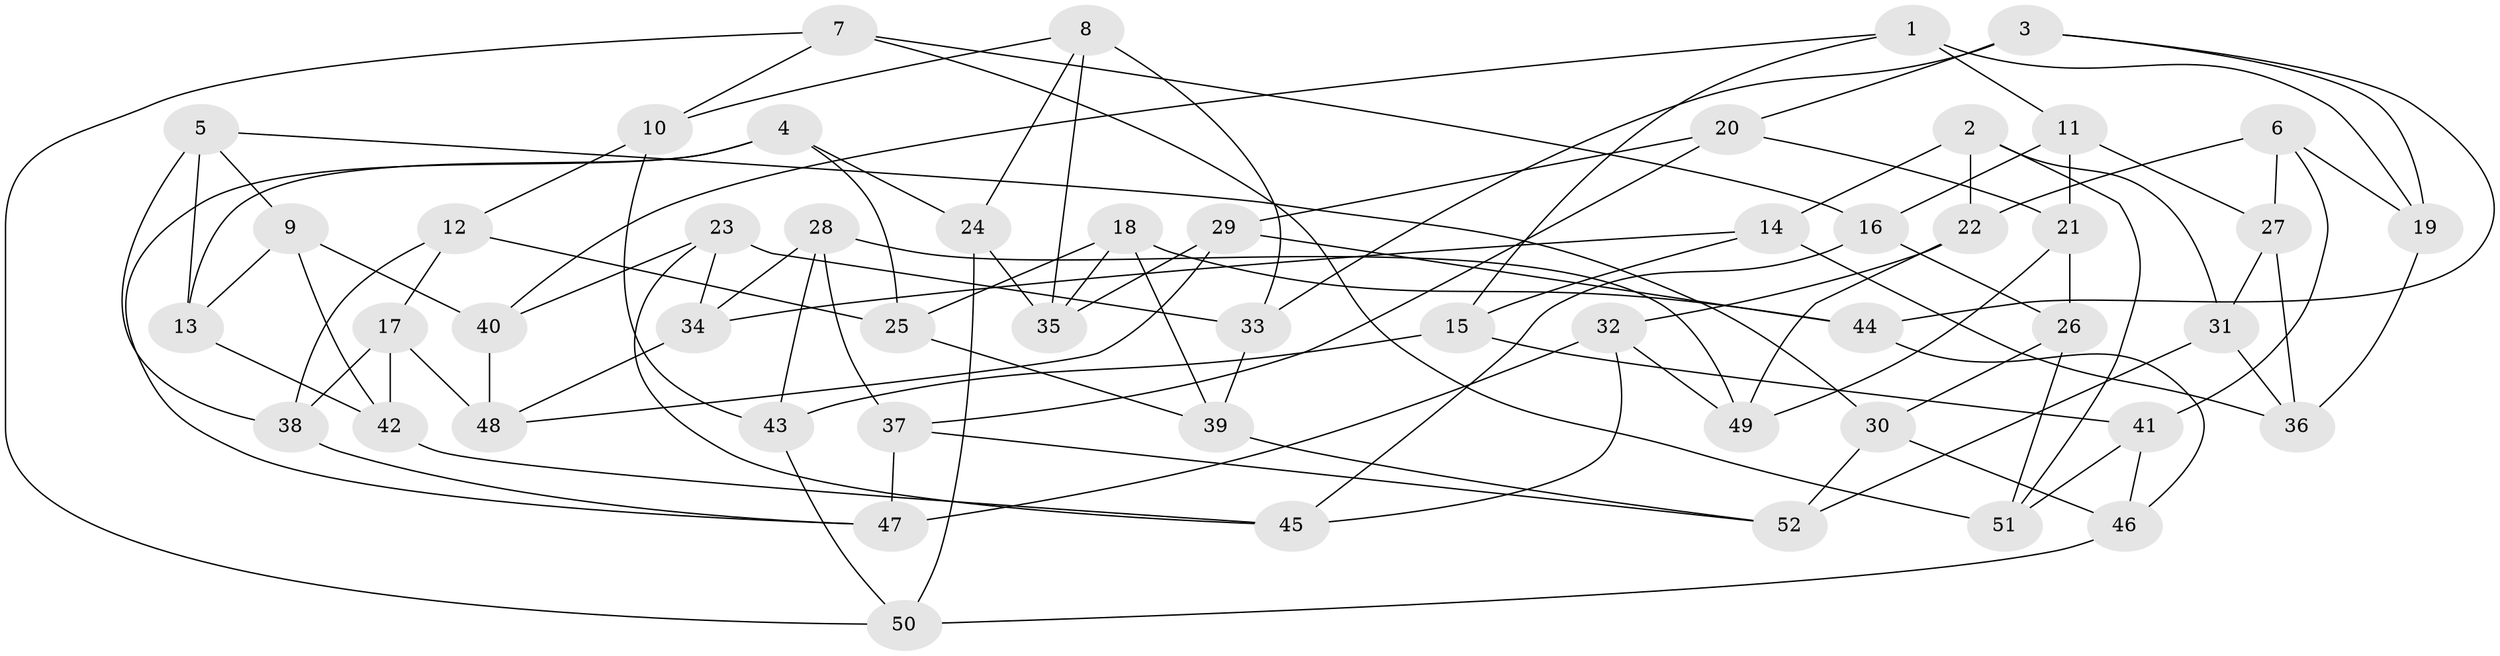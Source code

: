 // Generated by graph-tools (version 1.1) at 2025/16/03/09/25 04:16:41]
// undirected, 52 vertices, 104 edges
graph export_dot {
graph [start="1"]
  node [color=gray90,style=filled];
  1;
  2;
  3;
  4;
  5;
  6;
  7;
  8;
  9;
  10;
  11;
  12;
  13;
  14;
  15;
  16;
  17;
  18;
  19;
  20;
  21;
  22;
  23;
  24;
  25;
  26;
  27;
  28;
  29;
  30;
  31;
  32;
  33;
  34;
  35;
  36;
  37;
  38;
  39;
  40;
  41;
  42;
  43;
  44;
  45;
  46;
  47;
  48;
  49;
  50;
  51;
  52;
  1 -- 40;
  1 -- 11;
  1 -- 15;
  1 -- 19;
  2 -- 22;
  2 -- 51;
  2 -- 31;
  2 -- 14;
  3 -- 33;
  3 -- 44;
  3 -- 19;
  3 -- 20;
  4 -- 47;
  4 -- 13;
  4 -- 24;
  4 -- 25;
  5 -- 9;
  5 -- 38;
  5 -- 13;
  5 -- 30;
  6 -- 27;
  6 -- 22;
  6 -- 19;
  6 -- 41;
  7 -- 50;
  7 -- 51;
  7 -- 10;
  7 -- 16;
  8 -- 10;
  8 -- 33;
  8 -- 35;
  8 -- 24;
  9 -- 40;
  9 -- 42;
  9 -- 13;
  10 -- 12;
  10 -- 43;
  11 -- 16;
  11 -- 27;
  11 -- 21;
  12 -- 38;
  12 -- 17;
  12 -- 25;
  13 -- 42;
  14 -- 34;
  14 -- 15;
  14 -- 36;
  15 -- 43;
  15 -- 41;
  16 -- 26;
  16 -- 45;
  17 -- 42;
  17 -- 38;
  17 -- 48;
  18 -- 44;
  18 -- 35;
  18 -- 25;
  18 -- 39;
  19 -- 36;
  20 -- 21;
  20 -- 37;
  20 -- 29;
  21 -- 26;
  21 -- 49;
  22 -- 32;
  22 -- 49;
  23 -- 40;
  23 -- 34;
  23 -- 33;
  23 -- 45;
  24 -- 35;
  24 -- 50;
  25 -- 39;
  26 -- 30;
  26 -- 51;
  27 -- 36;
  27 -- 31;
  28 -- 49;
  28 -- 34;
  28 -- 43;
  28 -- 37;
  29 -- 44;
  29 -- 35;
  29 -- 48;
  30 -- 46;
  30 -- 52;
  31 -- 52;
  31 -- 36;
  32 -- 45;
  32 -- 47;
  32 -- 49;
  33 -- 39;
  34 -- 48;
  37 -- 52;
  37 -- 47;
  38 -- 47;
  39 -- 52;
  40 -- 48;
  41 -- 51;
  41 -- 46;
  42 -- 45;
  43 -- 50;
  44 -- 46;
  46 -- 50;
}
